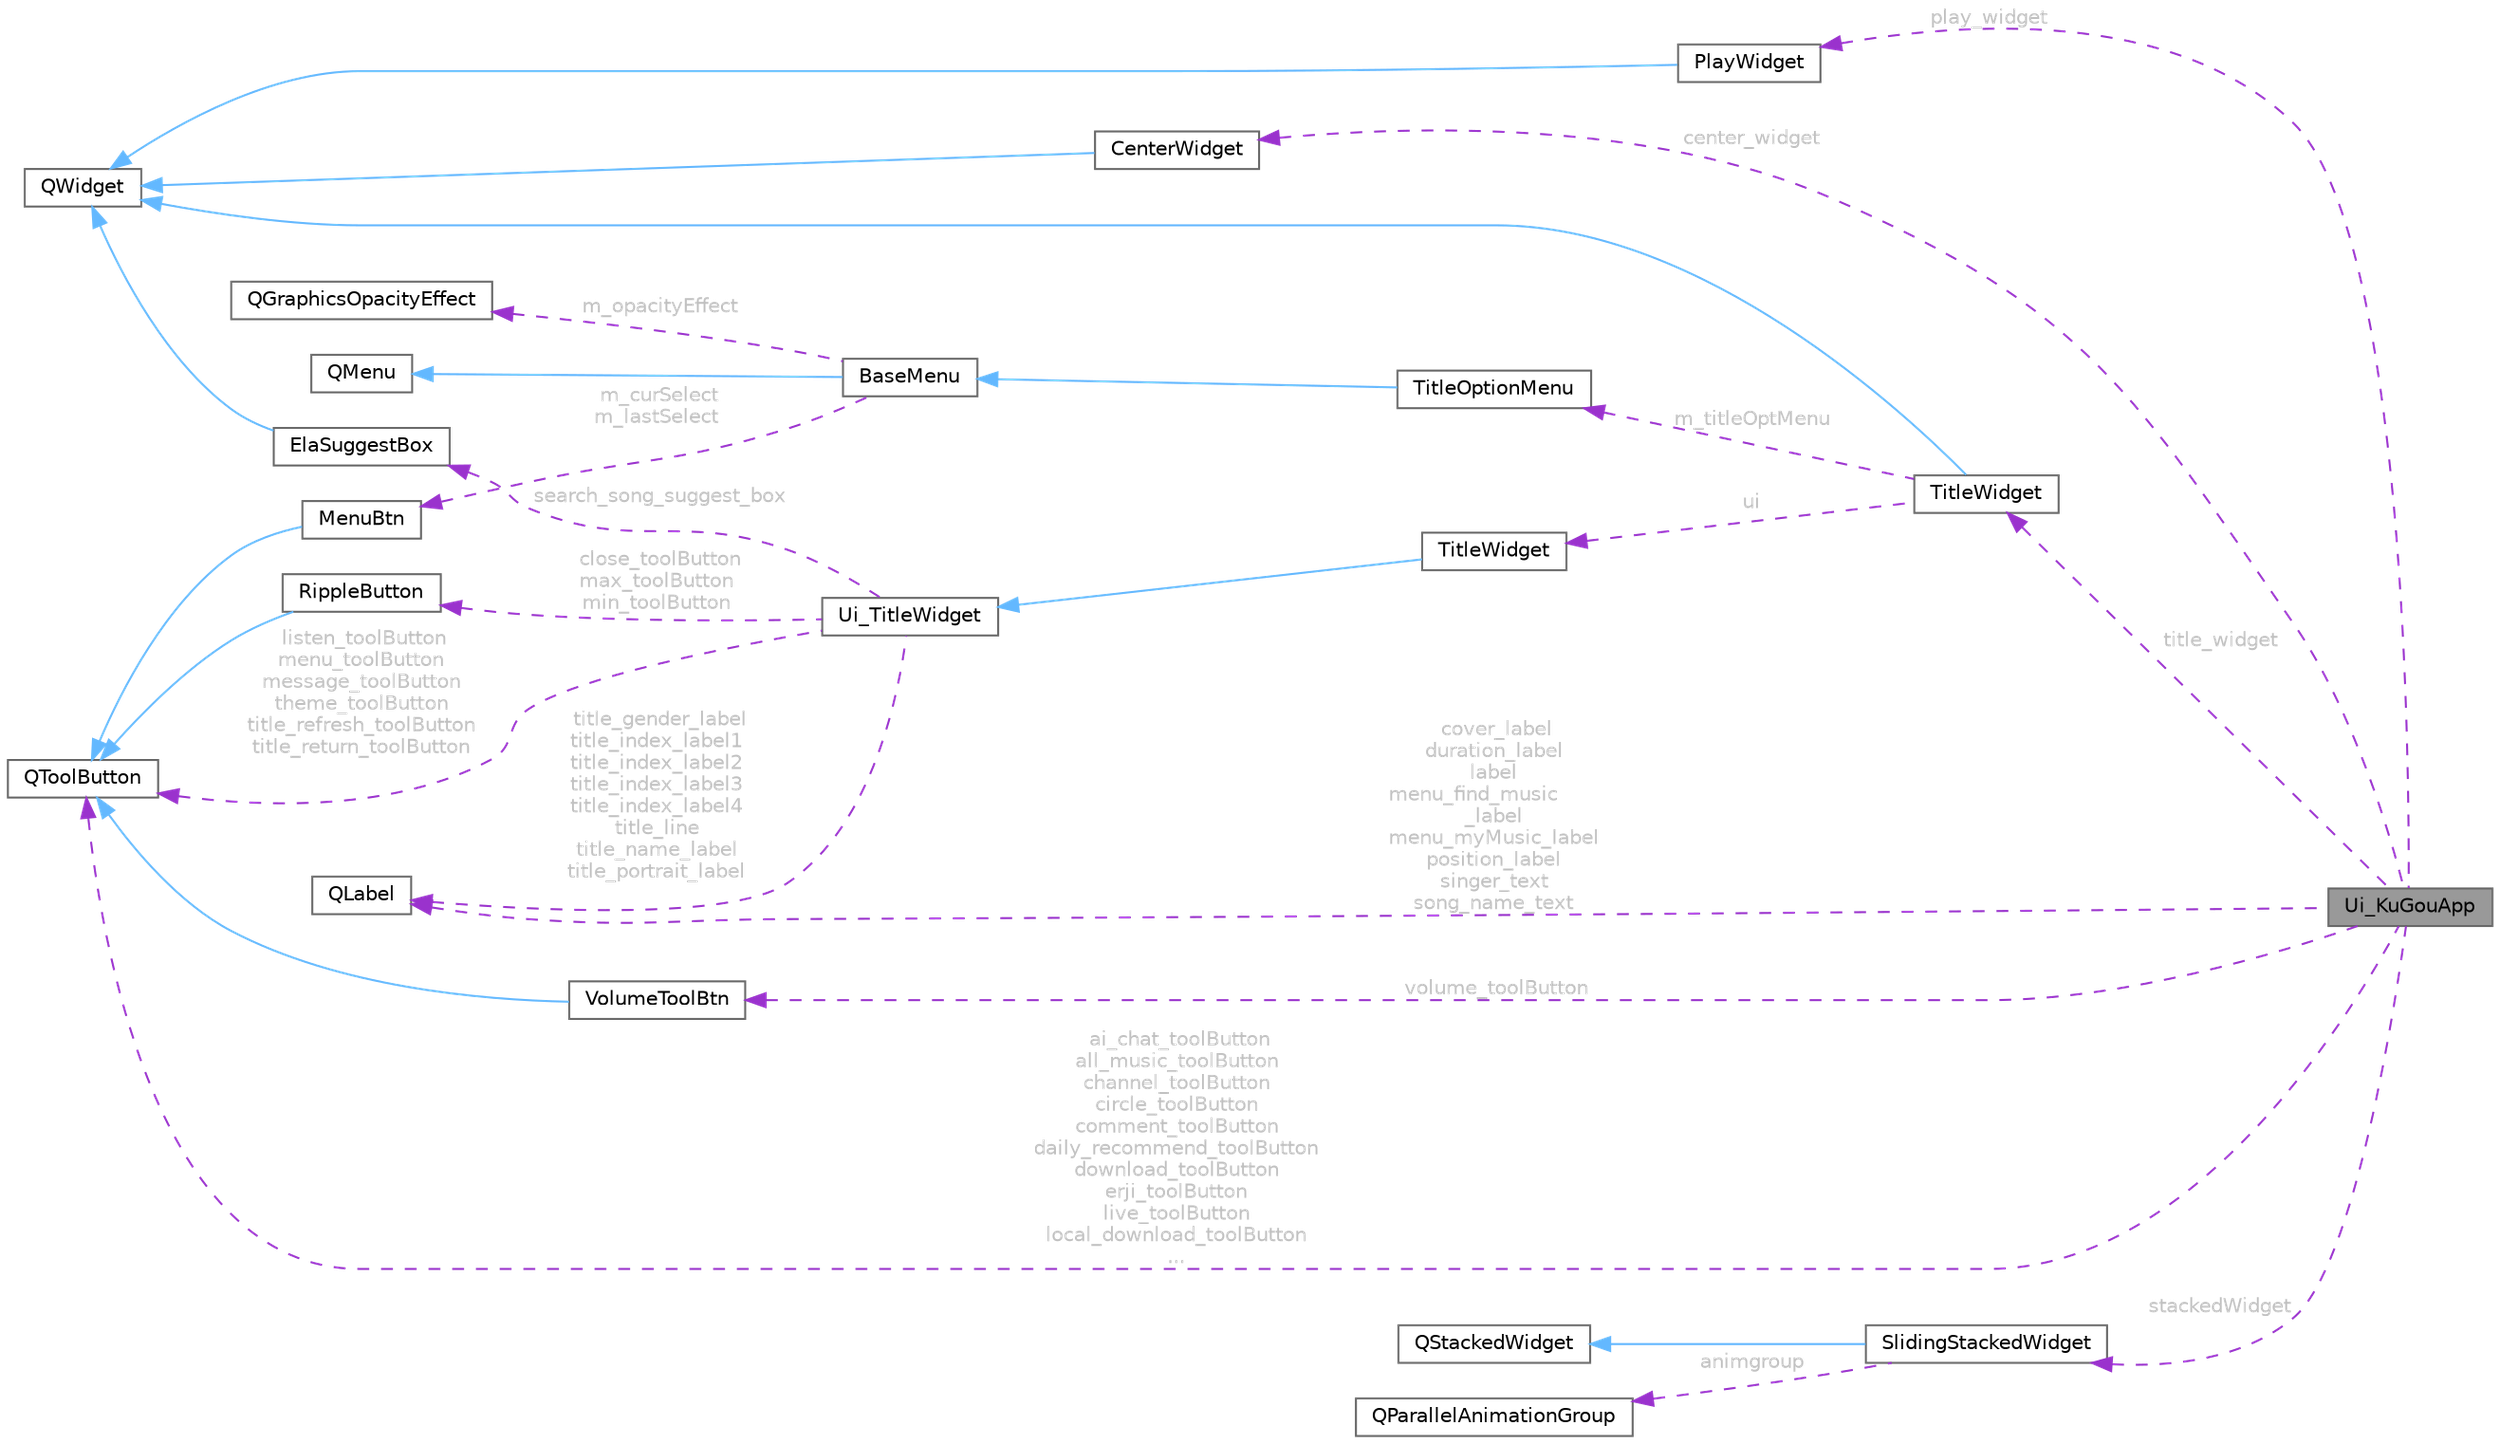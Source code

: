digraph "Ui_KuGouApp"
{
 // LATEX_PDF_SIZE
  bgcolor="transparent";
  edge [fontname=Helvetica,fontsize=10,labelfontname=Helvetica,labelfontsize=10];
  node [fontname=Helvetica,fontsize=10,shape=box,height=0.2,width=0.4];
  rankdir="LR";
  Node1 [id="Node000001",label="Ui_KuGouApp",height=0.2,width=0.4,color="gray40", fillcolor="grey60", style="filled", fontcolor="black",tooltip=" "];
  Node2 -> Node1 [id="edge1_Node000001_Node000002",dir="back",color="darkorchid3",style="dashed",tooltip=" ",label=" title_widget",fontcolor="grey" ];
  Node2 [id="Node000002",label="TitleWidget",height=0.2,width=0.4,color="gray40", fillcolor="white", style="filled",URL="$class_title_widget.html",tooltip="自定义标题栏控件类，继承自 QWidget，支持界面导航、菜单显示和窗口控制"];
  Node3 -> Node2 [id="edge2_Node000002_Node000003",dir="back",color="steelblue1",style="solid",tooltip=" "];
  Node3 [id="Node000003",label="QWidget",height=0.2,width=0.4,color="gray40", fillcolor="white", style="filled",tooltip=" "];
  Node4 -> Node2 [id="edge3_Node000002_Node000004",dir="back",color="darkorchid3",style="dashed",tooltip=" ",label=" ui",fontcolor="grey" ];
  Node4 [id="Node000004",label="TitleWidget",height=0.2,width=0.4,color="gray40", fillcolor="white", style="filled",URL="$class_ui_1_1_title_widget.html",tooltip=" "];
  Node5 -> Node4 [id="edge4_Node000004_Node000005",dir="back",color="steelblue1",style="solid",tooltip=" "];
  Node5 [id="Node000005",label="Ui_TitleWidget",height=0.2,width=0.4,color="gray40", fillcolor="white", style="filled",URL="$class_ui___title_widget.html",tooltip=" "];
  Node6 -> Node5 [id="edge5_Node000005_Node000006",dir="back",color="darkorchid3",style="dashed",tooltip=" ",label=" listen_toolButton\nmenu_toolButton\nmessage_toolButton\ntheme_toolButton\ntitle_refresh_toolButton\ntitle_return_toolButton",fontcolor="grey" ];
  Node6 [id="Node000006",label="QToolButton",height=0.2,width=0.4,color="gray40", fillcolor="white", style="filled",URL="$class_q_tool_button.html",tooltip="工具按钮类"];
  Node7 -> Node5 [id="edge6_Node000005_Node000007",dir="back",color="darkorchid3",style="dashed",tooltip=" ",label=" title_gender_label\ntitle_index_label1\ntitle_index_label2\ntitle_index_label3\ntitle_index_label4\ntitle_line\ntitle_name_label\ntitle_portrait_label",fontcolor="grey" ];
  Node7 [id="Node000007",label="QLabel",height=0.2,width=0.4,color="gray40", fillcolor="white", style="filled",URL="$class_q_label.html",tooltip="标签控件类"];
  Node8 -> Node5 [id="edge7_Node000005_Node000008",dir="back",color="darkorchid3",style="dashed",tooltip=" ",label=" search_song_suggest_box",fontcolor="grey" ];
  Node8 [id="Node000008",label="ElaSuggestBox",height=0.2,width=0.4,color="gray40", fillcolor="white", style="filled",URL="$class_ela_suggest_box.html",tooltip="搜索建议框控件，支持添加/移除建议项和事件过滤"];
  Node3 -> Node8 [id="edge8_Node000008_Node000003",dir="back",color="steelblue1",style="solid",tooltip=" "];
  Node9 -> Node5 [id="edge9_Node000005_Node000009",dir="back",color="darkorchid3",style="dashed",tooltip=" ",label=" close_toolButton\nmax_toolButton\nmin_toolButton",fontcolor="grey" ];
  Node9 [id="Node000009",label="RippleButton",height=0.2,width=0.4,color="gray40", fillcolor="white", style="filled",URL="$class_ripple_button.html",tooltip="带涟漪效果的按钮类，支持阴影和自定义图标"];
  Node6 -> Node9 [id="edge10_Node000009_Node000006",dir="back",color="steelblue1",style="solid",tooltip=" "];
  Node10 -> Node2 [id="edge11_Node000002_Node000010",dir="back",color="darkorchid3",style="dashed",tooltip=" ",label=" m_titleOptMenu",fontcolor="grey" ];
  Node10 [id="Node000010",label="TitleOptionMenu",height=0.2,width=0.4,color="gray40", fillcolor="white", style="filled",URL="$class_title_option_menu.html",tooltip="标题栏选项菜单类，继承自 BaseMenu，提供壁纸、设置、退出等功能"];
  Node11 -> Node10 [id="edge12_Node000010_Node000011",dir="back",color="steelblue1",style="solid",tooltip=" "];
  Node11 [id="Node000011",label="BaseMenu",height=0.2,width=0.4,color="gray40", fillcolor="white", style="filled",URL="$class_base_menu.html",tooltip="菜单基类，继承自 QMenu，提供阴影、动画和悬停状态管理功能"];
  Node12 -> Node11 [id="edge13_Node000011_Node000012",dir="back",color="steelblue1",style="solid",tooltip=" "];
  Node12 [id="Node000012",label="QMenu",height=0.2,width=0.4,color="gray40", fillcolor="white", style="filled",tooltip=" "];
  Node13 -> Node11 [id="edge14_Node000011_Node000013",dir="back",color="darkorchid3",style="dashed",tooltip=" ",label=" m_curSelect\nm_lastSelect",fontcolor="grey" ];
  Node13 [id="Node000013",label="MenuBtn",height=0.2,width=0.4,color="gray40", fillcolor="white", style="filled",URL="$class_menu_btn.html",tooltip="自定义菜单按钮类，继承自 QToolButton，支持图标切换和事件过滤"];
  Node6 -> Node13 [id="edge15_Node000013_Node000006",dir="back",color="steelblue1",style="solid",tooltip=" "];
  Node14 -> Node11 [id="edge16_Node000011_Node000014",dir="back",color="darkorchid3",style="dashed",tooltip=" ",label=" m_opacityEffect",fontcolor="grey" ];
  Node14 [id="Node000014",label="QGraphicsOpacityEffect",height=0.2,width=0.4,color="gray40", fillcolor="white", style="filled",URL="$class_q_graphics_opacity_effect.html",tooltip="图形透明效果类"];
  Node15 -> Node1 [id="edge17_Node000001_Node000015",dir="back",color="darkorchid3",style="dashed",tooltip=" ",label=" center_widget",fontcolor="grey" ];
  Node15 [id="Node000015",label="CenterWidget",height=0.2,width=0.4,color="gray40", fillcolor="white", style="filled",URL="$class_center_widget.html",tooltip="自定义中心控件类，继承自 QWidget，支持线性渐变阴影"];
  Node3 -> Node15 [id="edge18_Node000015_Node000003",dir="back",color="steelblue1",style="solid",tooltip=" "];
  Node7 -> Node1 [id="edge19_Node000001_Node000007",dir="back",color="darkorchid3",style="dashed",tooltip=" ",label=" cover_label\nduration_label\nlabel\nmenu_find_music\l_label\nmenu_myMusic_label\nposition_label\nsinger_text\nsong_name_text",fontcolor="grey" ];
  Node6 -> Node1 [id="edge20_Node000001_Node000006",dir="back",color="darkorchid3",style="dashed",tooltip=" ",label=" ai_chat_toolButton\nall_music_toolButton\nchannel_toolButton\ncircle_toolButton\ncomment_toolButton\ndaily_recommend_toolButton\ndownload_toolButton\nerji_toolButton\nlive_toolButton\nlocal_download_toolButton\n...",fontcolor="grey" ];
  Node16 -> Node1 [id="edge21_Node000001_Node000016",dir="back",color="darkorchid3",style="dashed",tooltip=" ",label=" stackedWidget",fontcolor="grey" ];
  Node16 [id="Node000016",label="SlidingStackedWidget",height=0.2,width=0.4,color="gray40", fillcolor="white", style="filled",URL="$class_sliding_stacked_widget.html",tooltip="自定义堆栈窗口类，继承自 QStackedWidget，支持页面滑动动画"];
  Node17 -> Node16 [id="edge22_Node000016_Node000017",dir="back",color="steelblue1",style="solid",tooltip=" "];
  Node17 [id="Node000017",label="QStackedWidget",height=0.2,width=0.4,color="gray40", fillcolor="white", style="filled",tooltip=" "];
  Node18 -> Node16 [id="edge23_Node000016_Node000018",dir="back",color="darkorchid3",style="dashed",tooltip=" ",label=" animgroup",fontcolor="grey" ];
  Node18 [id="Node000018",label="QParallelAnimationGroup",height=0.2,width=0.4,color="gray40", fillcolor="white", style="filled",URL="$class_q_parallel_animation_group.html",tooltip="并行动画组类"];
  Node19 -> Node1 [id="edge24_Node000001_Node000019",dir="back",color="darkorchid3",style="dashed",tooltip=" ",label=" play_widget",fontcolor="grey" ];
  Node19 [id="Node000019",label="PlayWidget",height=0.2,width=0.4,color="gray40", fillcolor="white", style="filled",URL="$class_play_widget.html",tooltip="自定义播放控件类，继承自 QWidget，支持圆角阴影和双击信号"];
  Node3 -> Node19 [id="edge25_Node000019_Node000003",dir="back",color="steelblue1",style="solid",tooltip=" "];
  Node20 -> Node1 [id="edge26_Node000001_Node000020",dir="back",color="darkorchid3",style="dashed",tooltip=" ",label=" volume_toolButton",fontcolor="grey" ];
  Node20 [id="Node000020",label="VolumeToolBtn",height=0.2,width=0.4,color="gray40", fillcolor="white", style="filled",URL="$class_volume_tool_btn.html",tooltip="音量调节按钮类，继承自 QToolButton，支持音量滑块和静音功能"];
  Node6 -> Node20 [id="edge27_Node000020_Node000006",dir="back",color="steelblue1",style="solid",tooltip=" "];
}
